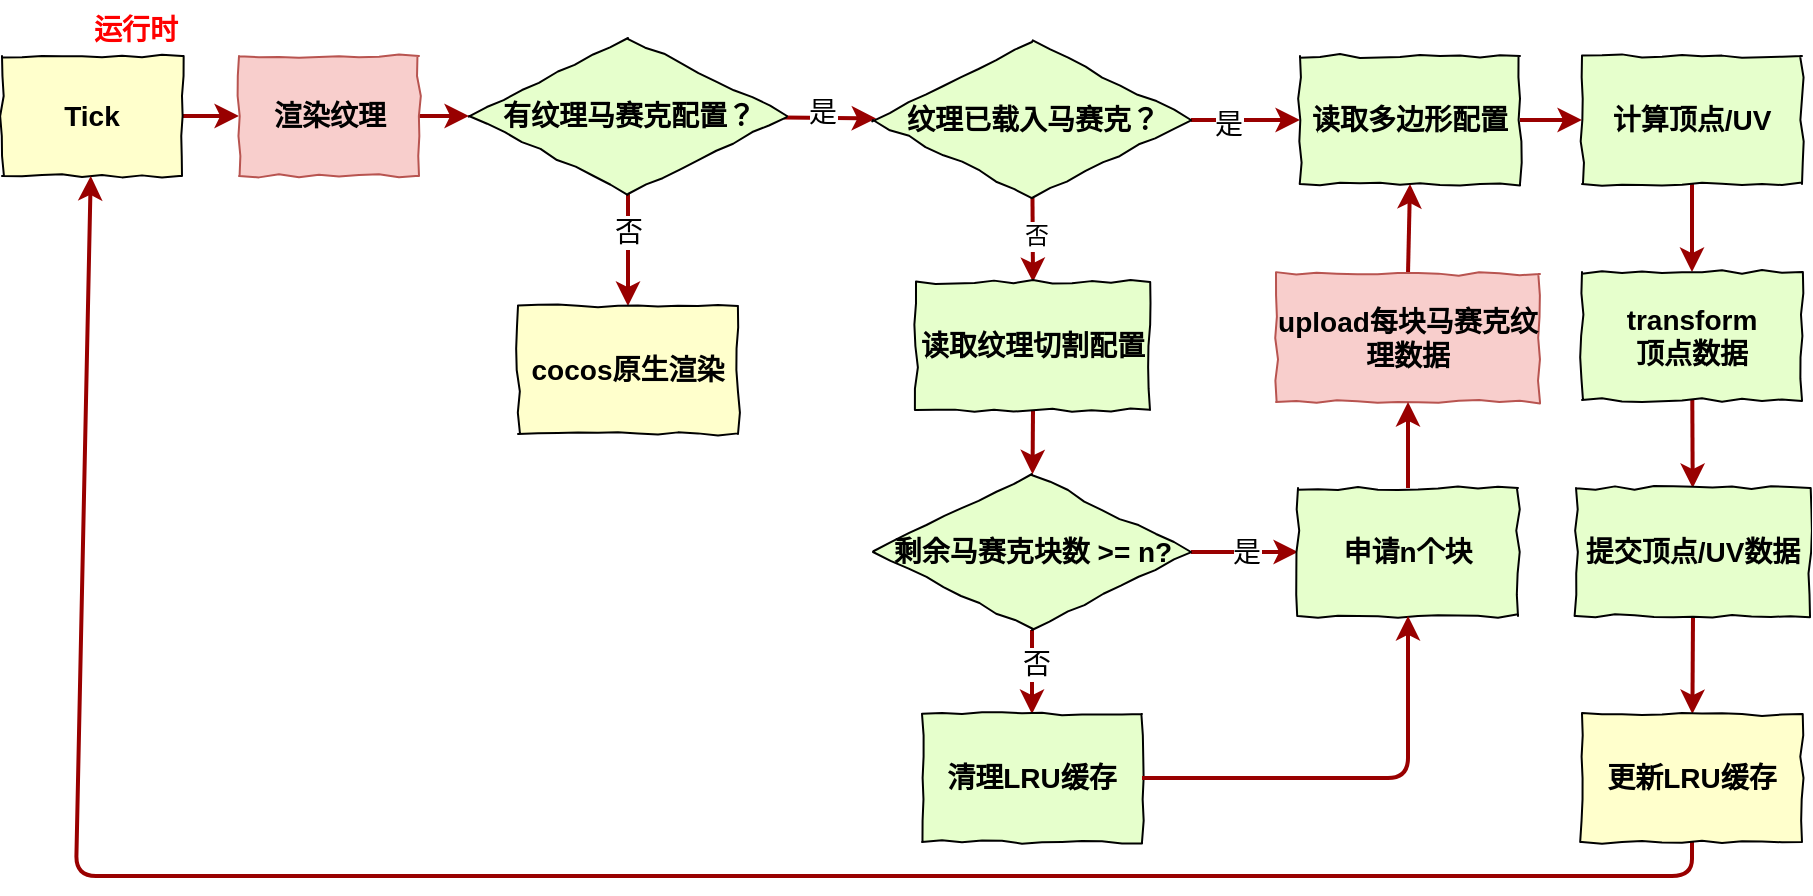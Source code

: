 <mxfile pages="1" version="11.2.5" type="github"><diagram name="Page-1" id="c7558073-3199-34d8-9f00-42111426c3f3"><mxGraphModel dx="891" dy="625" grid="1" gridSize="10" guides="1" tooltips="1" connect="1" arrows="1" fold="1" page="1" pageScale="1" pageWidth="2339" pageHeight="3300" background="#ffffff" math="0" shadow="0"><root><mxCell id="0"/><mxCell id="1" parent="0"/><mxCell id="b0LK3URDOiDDCZ83941C-109" style="edgeStyle=none;orthogonalLoop=1;jettySize=auto;html=1;exitX=0.5;exitY=0;exitDx=0;exitDy=0;strokeColor=#990000;strokeWidth=2;entryX=0;entryY=0.5;entryDx=0;entryDy=0;comic=0;fontSize=14;" parent="1" source="b0LK3URDOiDDCZ83941C-130" target="b0LK3URDOiDDCZ83941C-121" edge="1"><mxGeometry relative="1" as="geometry"><mxPoint x="710" y="388" as="targetPoint"/><mxPoint x="680" y="388" as="sourcePoint"/></mxGeometry></mxCell><mxCell id="b0LK3URDOiDDCZ83941C-159" value="是" style="text;html=1;resizable=0;points=[];align=center;verticalAlign=middle;labelBackgroundColor=#ffffff;fontColor=#000000;fontSize=14;" parent="b0LK3URDOiDDCZ83941C-109" vertex="1" connectable="0"><mxGeometry x="-0.313" y="-2" relative="1" as="geometry"><mxPoint as="offset"/></mxGeometry></mxCell><mxCell id="b0LK3URDOiDDCZ83941C-131" value="" style="edgeStyle=none;orthogonalLoop=1;jettySize=auto;html=1;strokeColor=#990000;strokeWidth=2;comic=0;fontSize=14;" parent="1" source="b0LK3URDOiDDCZ83941C-105" target="b0LK3URDOiDDCZ83941C-130" edge="1"><mxGeometry relative="1" as="geometry"/></mxCell><mxCell id="b0LK3URDOiDDCZ83941C-160" value="是" style="text;html=1;resizable=0;points=[];align=center;verticalAlign=middle;labelBackgroundColor=#ffffff;fontColor=#000000;fontSize=14;" parent="b0LK3URDOiDDCZ83941C-131" vertex="1" connectable="0"><mxGeometry x="-0.189" y="3" relative="1" as="geometry"><mxPoint as="offset"/></mxGeometry></mxCell><mxCell id="b0LK3URDOiDDCZ83941C-164" value="" style="edgeStyle=none;comic=0;orthogonalLoop=1;jettySize=auto;html=1;strokeColor=#990000;strokeWidth=2;fontColor=#000000;entryX=0.5;entryY=0;entryDx=0;entryDy=0;fontSize=14;" parent="1" source="b0LK3URDOiDDCZ83941C-105" target="b0LK3URDOiDDCZ83941C-166" edge="1"><mxGeometry relative="1" as="geometry"><mxPoint x="450" y="480" as="targetPoint"/></mxGeometry></mxCell><mxCell id="b0LK3URDOiDDCZ83941C-165" value="否" style="text;html=1;resizable=0;points=[];align=center;verticalAlign=middle;labelBackgroundColor=#ffffff;fontColor=#000000;fontSize=14;" parent="b0LK3URDOiDDCZ83941C-164" vertex="1" connectable="0"><mxGeometry x="-0.325" relative="1" as="geometry"><mxPoint as="offset"/></mxGeometry></mxCell><mxCell id="b0LK3URDOiDDCZ83941C-105" value="有纹理马赛克配置？" style="rhombus;whiteSpace=wrap;html=1;rotation=0;direction=south;fillColor=#E6FFCC;shadow=0;comic=1;fontStyle=1;fontSize=14;" parent="1" vertex="1"><mxGeometry x="366.5" y="351" width="159" height="78" as="geometry"/></mxCell><mxCell id="b0LK3URDOiDDCZ83941C-162" value="" style="edgeStyle=none;comic=0;orthogonalLoop=1;jettySize=auto;html=1;strokeColor=#990000;strokeWidth=2;fontColor=#000000;entryX=0.5;entryY=0;entryDx=0;entryDy=0;fontSize=14;" parent="1" source="b0LK3URDOiDDCZ83941C-130" target="b0LK3URDOiDDCZ83941C-128" edge="1"><mxGeometry relative="1" as="geometry"/></mxCell><mxCell id="8F2C4XJ7HjDY9G_XNOr1-3" value="否" style="text;html=1;resizable=0;points=[];align=center;verticalAlign=middle;labelBackgroundColor=#ffffff;" vertex="1" connectable="0" parent="b0LK3URDOiDDCZ83941C-162"><mxGeometry x="-0.128" y="1" relative="1" as="geometry"><mxPoint as="offset"/></mxGeometry></mxCell><mxCell id="b0LK3URDOiDDCZ83941C-130" value="纹理已载入马赛克？" style="rhombus;whiteSpace=wrap;html=1;rotation=0;direction=south;fillColor=#E6FFCC;shadow=0;comic=1;fontStyle=1;fontSize=14;" parent="1" vertex="1"><mxGeometry x="568.5" y="353" width="159" height="78" as="geometry"/></mxCell><mxCell id="b0LK3URDOiDDCZ83941C-171" style="edgeStyle=none;comic=0;orthogonalLoop=1;jettySize=auto;html=1;exitX=1;exitY=0.5;exitDx=0;exitDy=0;strokeColor=#990000;strokeWidth=2;fontColor=#000000;fontSize=14;" parent="1" source="b0LK3URDOiDDCZ83941C-168" target="b0LK3URDOiDDCZ83941C-167" edge="1"><mxGeometry relative="1" as="geometry"/></mxCell><mxCell id="b0LK3URDOiDDCZ83941C-172" value="否" style="text;html=1;resizable=0;points=[];align=center;verticalAlign=middle;labelBackgroundColor=#ffffff;fontColor=#000000;fontSize=14;" parent="b0LK3URDOiDDCZ83941C-171" vertex="1" connectable="0"><mxGeometry x="-0.196" y="1" relative="1" as="geometry"><mxPoint x="1" as="offset"/></mxGeometry></mxCell><mxCell id="b0LK3URDOiDDCZ83941C-173" value="是" style="edgeStyle=none;comic=0;orthogonalLoop=1;jettySize=auto;html=1;exitX=0.5;exitY=0;exitDx=0;exitDy=0;entryX=0;entryY=0.5;entryDx=0;entryDy=0;strokeColor=#990000;strokeWidth=2;fontColor=#000000;fontSize=14;" parent="1" source="b0LK3URDOiDDCZ83941C-168" target="b0LK3URDOiDDCZ83941C-177" edge="1"><mxGeometry relative="1" as="geometry"/></mxCell><mxCell id="b0LK3URDOiDDCZ83941C-168" value="剩余马赛克块数 &amp;gt;= n?" style="rhombus;whiteSpace=wrap;html=1;rotation=0;direction=south;fillColor=#E6FFCC;shadow=0;comic=1;fontStyle=1;fontSize=14;" parent="1" vertex="1"><mxGeometry x="568.5" y="569" width="159" height="78" as="geometry"/></mxCell><mxCell id="b0LK3URDOiDDCZ83941C-148" style="edgeStyle=none;comic=0;orthogonalLoop=1;jettySize=auto;html=1;exitX=1;exitY=0.5;exitDx=0;exitDy=0;entryX=0;entryY=0.5;entryDx=0;entryDy=0;strokeColor=#990000;strokeWidth=2;fontColor=#000000;fontSize=14;" parent="1" source="b0LK3URDOiDDCZ83941C-106" target="b0LK3URDOiDDCZ83941C-147" edge="1"><mxGeometry relative="1" as="geometry"/></mxCell><mxCell id="b0LK3URDOiDDCZ83941C-106" value="Tick" style="whiteSpace=wrap;align=center;verticalAlign=middle;fontStyle=1;strokeWidth=1;fillColor=#FFFFCC;comic=1;fontSize=14;" parent="1" vertex="1"><mxGeometry x="133" y="360" width="90" height="60" as="geometry"/></mxCell><mxCell id="b0LK3URDOiDDCZ83941C-108" value="运行时" style="text;html=1;comic=1;fontStyle=1;fontColor=#FF0000;fontSize=14;" parent="1" vertex="1"><mxGeometry x="177" y="332" width="60" height="30" as="geometry"/></mxCell><mxCell id="b0LK3URDOiDDCZ83941C-127" value="" style="edgeStyle=none;orthogonalLoop=1;jettySize=auto;html=1;strokeColor=#990000;strokeWidth=2;comic=0;fontSize=14;" parent="1" source="b0LK3URDOiDDCZ83941C-121" target="b0LK3URDOiDDCZ83941C-126" edge="1"><mxGeometry relative="1" as="geometry"/></mxCell><mxCell id="b0LK3URDOiDDCZ83941C-121" value="读取多边形配置&lt;br style=&quot;font-size: 14px;&quot;&gt;" style="rounded=0;whiteSpace=wrap;html=1;shadow=0;comic=1;strokeColor=#000000;strokeWidth=1;fillColor=#ffffff;fontColor=#000000;fillColor=#E6FFCC;comic=1;fontStyle=1;fontSize=14;" parent="1" vertex="1"><mxGeometry x="782" y="360" width="110" height="64" as="geometry"/></mxCell><mxCell id="b0LK3URDOiDDCZ83941C-135" value="" style="edgeStyle=none;orthogonalLoop=1;jettySize=auto;html=1;strokeColor=#990000;strokeWidth=2;comic=0;exitX=0.5;exitY=1;exitDx=0;exitDy=0;fontSize=14;" parent="1" source="b0LK3URDOiDDCZ83941C-145" target="b0LK3URDOiDDCZ83941C-134" edge="1"><mxGeometry relative="1" as="geometry"/></mxCell><mxCell id="b0LK3URDOiDDCZ83941C-144" value="" style="edgeStyle=none;comic=0;orthogonalLoop=1;jettySize=auto;html=1;strokeColor=#990000;strokeWidth=2;fontColor=#000000;fontSize=14;" parent="1" source="b0LK3URDOiDDCZ83941C-126" target="b0LK3URDOiDDCZ83941C-143" edge="1"><mxGeometry relative="1" as="geometry"/></mxCell><mxCell id="b0LK3URDOiDDCZ83941C-126" value="计算顶点/UV" style="rounded=0;whiteSpace=wrap;html=1;shadow=0;comic=1;strokeColor=#000000;strokeWidth=1;fillColor=#ffffff;fontColor=#000000;fillColor=#E6FFCC;comic=1;fontStyle=1;fontSize=14;" parent="1" vertex="1"><mxGeometry x="923" y="360" width="110" height="64" as="geometry"/></mxCell><mxCell id="b0LK3URDOiDDCZ83941C-146" value="" style="edgeStyle=none;comic=0;orthogonalLoop=1;jettySize=auto;html=1;strokeColor=#990000;strokeWidth=2;fontColor=#000000;fontSize=14;" parent="1" source="b0LK3URDOiDDCZ83941C-143" target="b0LK3URDOiDDCZ83941C-145" edge="1"><mxGeometry relative="1" as="geometry"/></mxCell><mxCell id="b0LK3URDOiDDCZ83941C-143" value="transform&lt;br&gt;顶点数据" style="rounded=0;whiteSpace=wrap;html=1;shadow=0;comic=1;strokeColor=#000000;strokeWidth=1;fillColor=#ffffff;fontColor=#000000;fillColor=#E6FFCC;comic=1;fontStyle=1;fontSize=14;" parent="1" vertex="1"><mxGeometry x="923" y="468" width="110" height="64" as="geometry"/></mxCell><mxCell id="b0LK3URDOiDDCZ83941C-145" value="提交顶点/UV数据" style="rounded=0;whiteSpace=wrap;html=1;shadow=0;comic=1;strokeColor=#000000;strokeWidth=1;fillColor=#ffffff;fontColor=#000000;fillColor=#E6FFCC;comic=1;fontStyle=1;fontSize=14;" parent="1" vertex="1"><mxGeometry x="920" y="576" width="117" height="64" as="geometry"/></mxCell><mxCell id="8F2C4XJ7HjDY9G_XNOr1-2" value="" style="edgeStyle=none;comic=0;orthogonalLoop=1;jettySize=auto;html=1;exitX=0.5;exitY=1;exitDx=0;exitDy=0;strokeColor=#990000;strokeWidth=2;fontColor=#000000;fontSize=14;" edge="1" parent="1" source="b0LK3URDOiDDCZ83941C-134" target="b0LK3URDOiDDCZ83941C-106"><mxGeometry relative="1" as="geometry"><mxPoint x="978" y="833" as="targetPoint"/><Array as="points"><mxPoint x="978" y="770"/><mxPoint x="170" y="770"/></Array></mxGeometry></mxCell><mxCell id="b0LK3URDOiDDCZ83941C-134" value="更新LRU缓存" style="rounded=0;whiteSpace=wrap;html=1;shadow=0;comic=1;strokeColor=#000000;strokeWidth=1;fillColor=#ffffff;fontColor=#000000;fillColor=#FFFFCC;comic=1;fontStyle=1;fontSize=14;" parent="1" vertex="1"><mxGeometry x="923" y="689" width="110" height="64" as="geometry"/></mxCell><mxCell id="b0LK3URDOiDDCZ83941C-170" style="edgeStyle=none;comic=0;orthogonalLoop=1;jettySize=auto;html=1;exitX=0.5;exitY=1;exitDx=0;exitDy=0;strokeColor=#990000;strokeWidth=2;fontColor=#000000;fontSize=14;" parent="1" source="b0LK3URDOiDDCZ83941C-128" target="b0LK3URDOiDDCZ83941C-168" edge="1"><mxGeometry relative="1" as="geometry"/></mxCell><mxCell id="b0LK3URDOiDDCZ83941C-128" value="读取纹理切割配置" style="rounded=0;whiteSpace=wrap;html=1;shadow=0;comic=1;strokeColor=#000000;strokeWidth=1;fillColor=#ffffff;fontColor=#000000;fillColor=#E6FFCC;comic=1;fontStyle=1;fontSize=14;" parent="1" vertex="1"><mxGeometry x="590" y="473" width="117" height="64" as="geometry"/></mxCell><mxCell id="b0LK3URDOiDDCZ83941C-175" style="edgeStyle=none;comic=0;orthogonalLoop=1;jettySize=auto;html=1;exitX=0.5;exitY=0;exitDx=0;exitDy=0;entryX=0.5;entryY=1;entryDx=0;entryDy=0;strokeColor=#990000;strokeWidth=2;fontColor=#000000;fontSize=14;" parent="1" source="b0LK3URDOiDDCZ83941C-133" target="b0LK3URDOiDDCZ83941C-121" edge="1"><mxGeometry relative="1" as="geometry"/></mxCell><mxCell id="b0LK3URDOiDDCZ83941C-133" value="upload每块马赛克纹理数据" style="rounded=0;whiteSpace=wrap;html=1;shadow=0;comic=1;strokeColor=#b85450;strokeWidth=1;fillColor=#E6D0DE;fillColor=#f8cecc;comic=1;fontStyle=1;fontSize=14;" parent="1" vertex="1"><mxGeometry x="770" y="469" width="132" height="64" as="geometry"/></mxCell><mxCell id="b0LK3URDOiDDCZ83941C-149" style="edgeStyle=none;comic=0;orthogonalLoop=1;jettySize=auto;html=1;exitX=1;exitY=0.5;exitDx=0;exitDy=0;entryX=0.5;entryY=1;entryDx=0;entryDy=0;strokeColor=#990000;strokeWidth=2;fontColor=#000000;fontSize=14;" parent="1" source="b0LK3URDOiDDCZ83941C-147" target="b0LK3URDOiDDCZ83941C-105" edge="1"><mxGeometry relative="1" as="geometry"/></mxCell><mxCell id="b0LK3URDOiDDCZ83941C-147" value="渲染纹理" style="whiteSpace=wrap;align=center;verticalAlign=middle;fontStyle=1;strokeWidth=1;fillColor=#f8cecc;comic=1;strokeColor=#b85450;fontSize=14;" parent="1" vertex="1"><mxGeometry x="251.5" y="360" width="90" height="60" as="geometry"/></mxCell><mxCell id="b0LK3URDOiDDCZ83941C-166" value="cocos原生渲染" style="rounded=0;whiteSpace=wrap;html=1;shadow=0;comic=1;strokeColor=#000000;strokeWidth=1;fillColor=#FFFFCC;fontColor=#000000;fillColor=#FFFFCC;comic=1;fontStyle=1;fontSize=14;" parent="1" vertex="1"><mxGeometry x="391" y="485" width="110" height="64" as="geometry"/></mxCell><mxCell id="b0LK3URDOiDDCZ83941C-167" value="清理LRU缓存" style="rounded=0;whiteSpace=wrap;html=1;shadow=0;comic=1;strokeColor=#000000;strokeWidth=1;fillColor=#ffffff;fontColor=#000000;fillColor=#E6FFCC;comic=1;fontStyle=1;fontSize=14;" parent="1" vertex="1"><mxGeometry x="593" y="689" width="110" height="64" as="geometry"/></mxCell><mxCell id="b0LK3URDOiDDCZ83941C-180" style="edgeStyle=none;comic=0;orthogonalLoop=1;jettySize=auto;html=1;exitX=0.5;exitY=0;exitDx=0;exitDy=0;entryX=0.5;entryY=1;entryDx=0;entryDy=0;strokeColor=#990000;strokeWidth=2;fontSize=14;fontColor=#000000;" parent="1" source="b0LK3URDOiDDCZ83941C-177" target="b0LK3URDOiDDCZ83941C-133" edge="1"><mxGeometry relative="1" as="geometry"/></mxCell><mxCell id="b0LK3URDOiDDCZ83941C-177" value="申请n个块" style="rounded=0;whiteSpace=wrap;html=1;shadow=0;comic=1;strokeColor=#000000;strokeWidth=1;fillColor=#ffffff;fontColor=#000000;fillColor=#E6FFCC;comic=1;fontStyle=1;fontSize=14;" parent="1" vertex="1"><mxGeometry x="781" y="576" width="110" height="64" as="geometry"/></mxCell><mxCell id="b0LK3URDOiDDCZ83941C-178" style="edgeStyle=none;comic=0;orthogonalLoop=1;jettySize=auto;html=1;exitX=1;exitY=0.5;exitDx=0;exitDy=0;entryX=0.5;entryY=1;entryDx=0;entryDy=0;strokeColor=#990000;strokeWidth=2;fontColor=#000000;fontSize=14;" parent="1" source="b0LK3URDOiDDCZ83941C-167" target="b0LK3URDOiDDCZ83941C-177" edge="1"><mxGeometry relative="1" as="geometry"><mxPoint x="703" y="721" as="sourcePoint"/><mxPoint x="836" y="531" as="targetPoint"/><Array as="points"><mxPoint x="836" y="721"/></Array></mxGeometry></mxCell></root></mxGraphModel></diagram></mxfile>